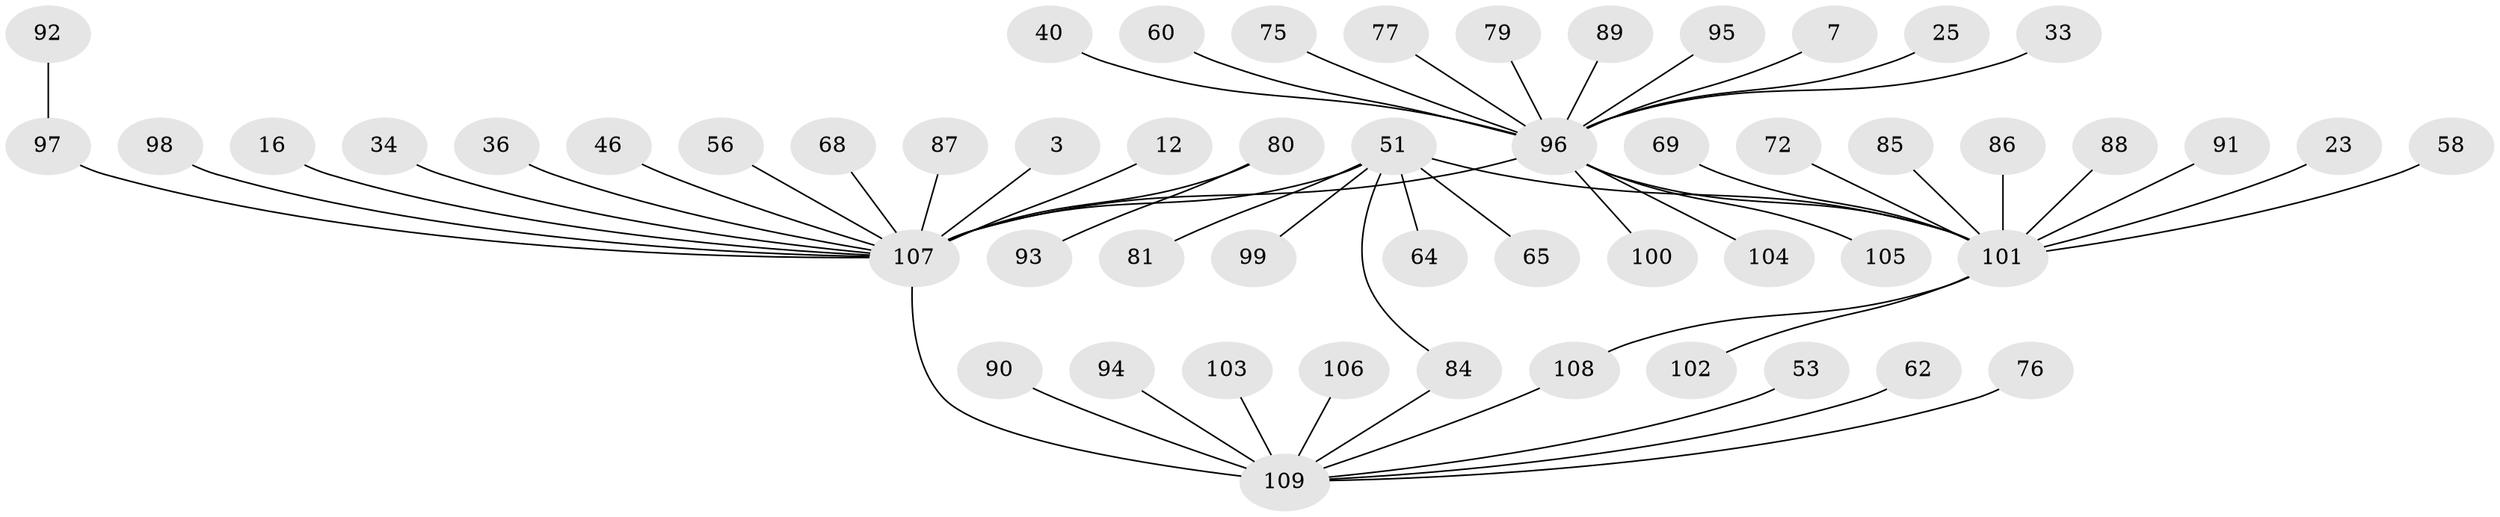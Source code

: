 // original degree distribution, {19: 0.009174311926605505, 13: 0.009174311926605505, 1: 0.5412844036697247, 6: 0.01834862385321101, 8: 0.009174311926605505, 7: 0.027522935779816515, 3: 0.11926605504587157, 2: 0.22018348623853212, 4: 0.03669724770642202, 5: 0.009174311926605505}
// Generated by graph-tools (version 1.1) at 2025/48/03/09/25 04:48:32]
// undirected, 54 vertices, 56 edges
graph export_dot {
graph [start="1"]
  node [color=gray90,style=filled];
  3;
  7;
  12;
  16;
  23;
  25;
  33;
  34;
  36;
  40;
  46;
  51 [super="+10"];
  53;
  56 [super="+54"];
  58;
  60;
  62;
  64 [super="+39"];
  65 [super="+20"];
  68;
  69;
  72;
  75;
  76;
  77;
  79;
  80 [super="+78"];
  81;
  84 [super="+61"];
  85;
  86 [super="+50"];
  87;
  88;
  89;
  90;
  91;
  92;
  93;
  94;
  95;
  96 [super="+47+49+73+35"];
  97 [super="+21+31+70+83"];
  98;
  99;
  100 [super="+66"];
  101 [super="+24+38+45"];
  102 [super="+52"];
  103;
  104;
  105;
  106;
  107 [super="+67+71+1"];
  108 [super="+82"];
  109 [super="+41+57+43"];
  3 -- 107;
  7 -- 96;
  12 -- 107;
  16 -- 107;
  23 -- 101;
  25 -- 96;
  33 -- 96;
  34 -- 107;
  36 -- 107;
  40 -- 96;
  46 -- 107;
  51 -- 99;
  51 -- 101;
  51 -- 81;
  51 -- 84;
  51 -- 107 [weight=3];
  51 -- 65;
  51 -- 64;
  53 -- 109;
  56 -- 107;
  58 -- 101;
  60 -- 96;
  62 -- 109;
  68 -- 107;
  69 -- 101;
  72 -- 101;
  75 -- 96;
  76 -- 109;
  77 -- 96;
  79 -- 96;
  80 -- 107;
  80 -- 93;
  84 -- 109;
  85 -- 101;
  86 -- 101;
  87 -- 107;
  88 -- 101;
  89 -- 96;
  90 -- 109;
  91 -- 101;
  92 -- 97;
  94 -- 109;
  95 -- 96;
  96 -- 104;
  96 -- 107 [weight=4];
  96 -- 101 [weight=2];
  96 -- 105;
  96 -- 100;
  97 -- 107;
  98 -- 107;
  101 -- 108;
  101 -- 102;
  103 -- 109;
  106 -- 109;
  107 -- 109 [weight=3];
  108 -- 109;
}
